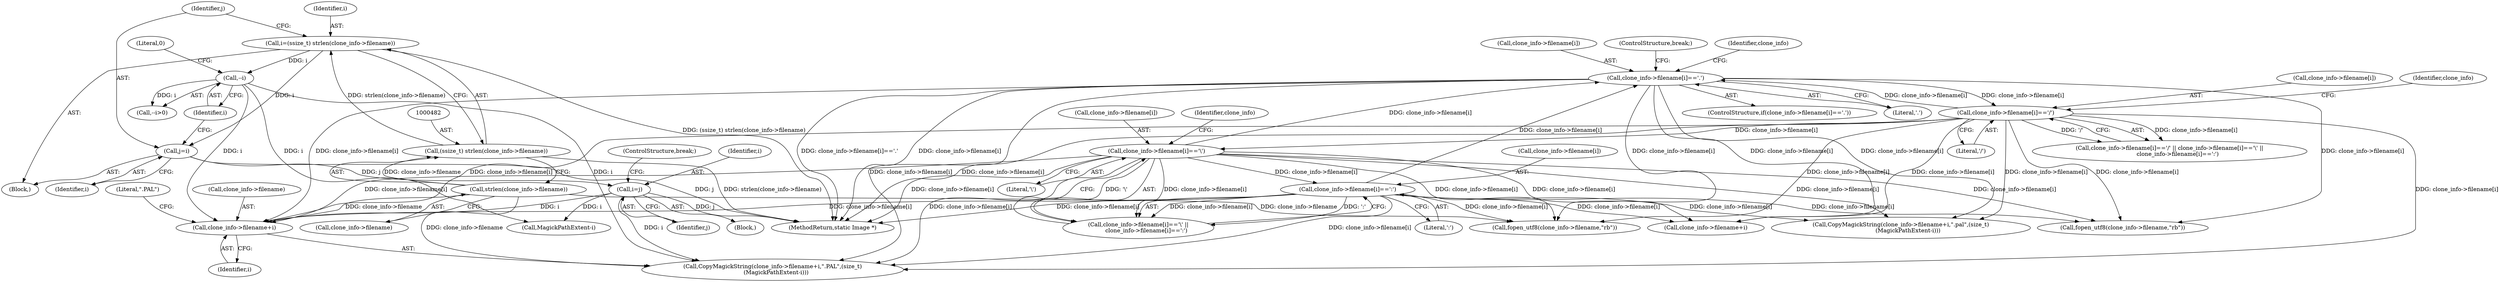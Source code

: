 digraph "0_ImageMagick_cdb383749ef7b68a38891440af8cc23e0115306d@pointer" {
"1000538" [label="(Call,clone_info->filename+i)"];
"1000497" [label="(Call,clone_info->filename[i]=='.')"];
"1000516" [label="(Call,clone_info->filename[i]=='\\')"];
"1000508" [label="(Call,clone_info->filename[i]=='/')"];
"1000523" [label="(Call,clone_info->filename[i]==':')"];
"1000483" [label="(Call,strlen(clone_info->filename))"];
"1000492" [label="(Call,--i)"];
"1000479" [label="(Call,i=(ssize_t) strlen(clone_info->filename))"];
"1000481" [label="(Call,(ssize_t) strlen(clone_info->filename))"];
"1000531" [label="(Call,i=j)"];
"1000487" [label="(Call,j=i)"];
"1000533" [label="(Identifier,j)"];
"1000582" [label="(Call,fopen_utf8(clone_info->filename,\"rb\"))"];
"1001524" [label="(MethodReturn,static Image *)"];
"1000546" [label="(Call,MagickPathExtent-i)"];
"1000498" [label="(Call,clone_info->filename[i])"];
"1000516" [label="(Call,clone_info->filename[i]=='\\')"];
"1000543" [label="(Literal,\".PAL\")"];
"1000526" [label="(Identifier,clone_info)"];
"1000539" [label="(Call,clone_info->filename)"];
"1000565" [label="(Call,clone_info->filename+i)"];
"1000483" [label="(Call,strlen(clone_info->filename))"];
"1000508" [label="(Call,clone_info->filename[i]=='/')"];
"1000122" [label="(Block,)"];
"1000522" [label="(Literal,'\\')"];
"1000532" [label="(Identifier,i)"];
"1000537" [label="(Call,CopyMagickString(clone_info->filename+i,\".PAL\",(size_t)\n    (MagickPathExtent-i)))"];
"1000531" [label="(Call,i=j)"];
"1000507" [label="(Call,clone_info->filename[i]=='/' || clone_info->filename[i]=='\\' ||\n         clone_info->filename[i]==':')"];
"1000491" [label="(Call,--i>0)"];
"1000488" [label="(Identifier,j)"];
"1000529" [label="(Literal,':')"];
"1000515" [label="(Call,clone_info->filename[i]=='\\' ||\n         clone_info->filename[i]==':')"];
"1000484" [label="(Call,clone_info->filename)"];
"1000494" [label="(Literal,0)"];
"1000564" [label="(Call,CopyMagickString(clone_info->filename+i,\".pal\",(size_t)\n        (MagickPathExtent-i)))"];
"1000514" [label="(Literal,'/')"];
"1000505" [label="(ControlStructure,break;)"];
"1000509" [label="(Call,clone_info->filename[i])"];
"1000493" [label="(Identifier,i)"];
"1000519" [label="(Identifier,clone_info)"];
"1000542" [label="(Identifier,i)"];
"1000489" [label="(Identifier,i)"];
"1000496" [label="(ControlStructure,if(clone_info->filename[i]=='.'))"];
"1000503" [label="(Literal,'.')"];
"1000530" [label="(Block,)"];
"1000517" [label="(Call,clone_info->filename[i])"];
"1000497" [label="(Call,clone_info->filename[i]=='.')"];
"1000538" [label="(Call,clone_info->filename+i)"];
"1000523" [label="(Call,clone_info->filename[i]==':')"];
"1000524" [label="(Call,clone_info->filename[i])"];
"1000511" [label="(Identifier,clone_info)"];
"1000487" [label="(Call,j=i)"];
"1000534" [label="(ControlStructure,break;)"];
"1000479" [label="(Call,i=(ssize_t) strlen(clone_info->filename))"];
"1000555" [label="(Call,fopen_utf8(clone_info->filename,\"rb\"))"];
"1000481" [label="(Call,(ssize_t) strlen(clone_info->filename))"];
"1000480" [label="(Identifier,i)"];
"1000492" [label="(Call,--i)"];
"1000538" -> "1000537"  [label="AST: "];
"1000538" -> "1000542"  [label="CFG: "];
"1000539" -> "1000538"  [label="AST: "];
"1000542" -> "1000538"  [label="AST: "];
"1000543" -> "1000538"  [label="CFG: "];
"1000497" -> "1000538"  [label="DDG: clone_info->filename[i]"];
"1000516" -> "1000538"  [label="DDG: clone_info->filename[i]"];
"1000483" -> "1000538"  [label="DDG: clone_info->filename"];
"1000508" -> "1000538"  [label="DDG: clone_info->filename[i]"];
"1000523" -> "1000538"  [label="DDG: clone_info->filename[i]"];
"1000492" -> "1000538"  [label="DDG: i"];
"1000531" -> "1000538"  [label="DDG: i"];
"1000497" -> "1000496"  [label="AST: "];
"1000497" -> "1000503"  [label="CFG: "];
"1000498" -> "1000497"  [label="AST: "];
"1000503" -> "1000497"  [label="AST: "];
"1000505" -> "1000497"  [label="CFG: "];
"1000511" -> "1000497"  [label="CFG: "];
"1000497" -> "1001524"  [label="DDG: clone_info->filename[i]"];
"1000497" -> "1001524"  [label="DDG: clone_info->filename[i]=='.'"];
"1000516" -> "1000497"  [label="DDG: clone_info->filename[i]"];
"1000508" -> "1000497"  [label="DDG: clone_info->filename[i]"];
"1000523" -> "1000497"  [label="DDG: clone_info->filename[i]"];
"1000497" -> "1000508"  [label="DDG: clone_info->filename[i]"];
"1000497" -> "1000537"  [label="DDG: clone_info->filename[i]"];
"1000497" -> "1000555"  [label="DDG: clone_info->filename[i]"];
"1000497" -> "1000564"  [label="DDG: clone_info->filename[i]"];
"1000497" -> "1000565"  [label="DDG: clone_info->filename[i]"];
"1000497" -> "1000582"  [label="DDG: clone_info->filename[i]"];
"1000516" -> "1000515"  [label="AST: "];
"1000516" -> "1000522"  [label="CFG: "];
"1000517" -> "1000516"  [label="AST: "];
"1000522" -> "1000516"  [label="AST: "];
"1000526" -> "1000516"  [label="CFG: "];
"1000515" -> "1000516"  [label="CFG: "];
"1000516" -> "1001524"  [label="DDG: clone_info->filename[i]"];
"1000516" -> "1000515"  [label="DDG: clone_info->filename[i]"];
"1000516" -> "1000515"  [label="DDG: '\\'"];
"1000508" -> "1000516"  [label="DDG: clone_info->filename[i]"];
"1000516" -> "1000523"  [label="DDG: clone_info->filename[i]"];
"1000516" -> "1000537"  [label="DDG: clone_info->filename[i]"];
"1000516" -> "1000555"  [label="DDG: clone_info->filename[i]"];
"1000516" -> "1000564"  [label="DDG: clone_info->filename[i]"];
"1000516" -> "1000565"  [label="DDG: clone_info->filename[i]"];
"1000516" -> "1000582"  [label="DDG: clone_info->filename[i]"];
"1000508" -> "1000507"  [label="AST: "];
"1000508" -> "1000514"  [label="CFG: "];
"1000509" -> "1000508"  [label="AST: "];
"1000514" -> "1000508"  [label="AST: "];
"1000519" -> "1000508"  [label="CFG: "];
"1000507" -> "1000508"  [label="CFG: "];
"1000508" -> "1001524"  [label="DDG: clone_info->filename[i]"];
"1000508" -> "1000507"  [label="DDG: clone_info->filename[i]"];
"1000508" -> "1000507"  [label="DDG: '/'"];
"1000508" -> "1000537"  [label="DDG: clone_info->filename[i]"];
"1000508" -> "1000555"  [label="DDG: clone_info->filename[i]"];
"1000508" -> "1000564"  [label="DDG: clone_info->filename[i]"];
"1000508" -> "1000565"  [label="DDG: clone_info->filename[i]"];
"1000508" -> "1000582"  [label="DDG: clone_info->filename[i]"];
"1000523" -> "1000515"  [label="AST: "];
"1000523" -> "1000529"  [label="CFG: "];
"1000524" -> "1000523"  [label="AST: "];
"1000529" -> "1000523"  [label="AST: "];
"1000515" -> "1000523"  [label="CFG: "];
"1000523" -> "1001524"  [label="DDG: clone_info->filename[i]"];
"1000523" -> "1000515"  [label="DDG: clone_info->filename[i]"];
"1000523" -> "1000515"  [label="DDG: ':'"];
"1000523" -> "1000537"  [label="DDG: clone_info->filename[i]"];
"1000523" -> "1000555"  [label="DDG: clone_info->filename[i]"];
"1000523" -> "1000564"  [label="DDG: clone_info->filename[i]"];
"1000523" -> "1000565"  [label="DDG: clone_info->filename[i]"];
"1000523" -> "1000582"  [label="DDG: clone_info->filename[i]"];
"1000483" -> "1000481"  [label="AST: "];
"1000483" -> "1000484"  [label="CFG: "];
"1000484" -> "1000483"  [label="AST: "];
"1000481" -> "1000483"  [label="CFG: "];
"1000483" -> "1000481"  [label="DDG: clone_info->filename"];
"1000483" -> "1000537"  [label="DDG: clone_info->filename"];
"1000483" -> "1000555"  [label="DDG: clone_info->filename"];
"1000492" -> "1000491"  [label="AST: "];
"1000492" -> "1000493"  [label="CFG: "];
"1000493" -> "1000492"  [label="AST: "];
"1000494" -> "1000492"  [label="CFG: "];
"1000492" -> "1000491"  [label="DDG: i"];
"1000479" -> "1000492"  [label="DDG: i"];
"1000492" -> "1000537"  [label="DDG: i"];
"1000492" -> "1000546"  [label="DDG: i"];
"1000479" -> "1000122"  [label="AST: "];
"1000479" -> "1000481"  [label="CFG: "];
"1000480" -> "1000479"  [label="AST: "];
"1000481" -> "1000479"  [label="AST: "];
"1000488" -> "1000479"  [label="CFG: "];
"1000479" -> "1001524"  [label="DDG: (ssize_t) strlen(clone_info->filename)"];
"1000481" -> "1000479"  [label="DDG: strlen(clone_info->filename)"];
"1000479" -> "1000487"  [label="DDG: i"];
"1000482" -> "1000481"  [label="AST: "];
"1000481" -> "1001524"  [label="DDG: strlen(clone_info->filename)"];
"1000531" -> "1000530"  [label="AST: "];
"1000531" -> "1000533"  [label="CFG: "];
"1000532" -> "1000531"  [label="AST: "];
"1000533" -> "1000531"  [label="AST: "];
"1000534" -> "1000531"  [label="CFG: "];
"1000531" -> "1001524"  [label="DDG: j"];
"1000487" -> "1000531"  [label="DDG: j"];
"1000531" -> "1000537"  [label="DDG: i"];
"1000531" -> "1000546"  [label="DDG: i"];
"1000487" -> "1000122"  [label="AST: "];
"1000487" -> "1000489"  [label="CFG: "];
"1000488" -> "1000487"  [label="AST: "];
"1000489" -> "1000487"  [label="AST: "];
"1000493" -> "1000487"  [label="CFG: "];
"1000487" -> "1001524"  [label="DDG: j"];
}
